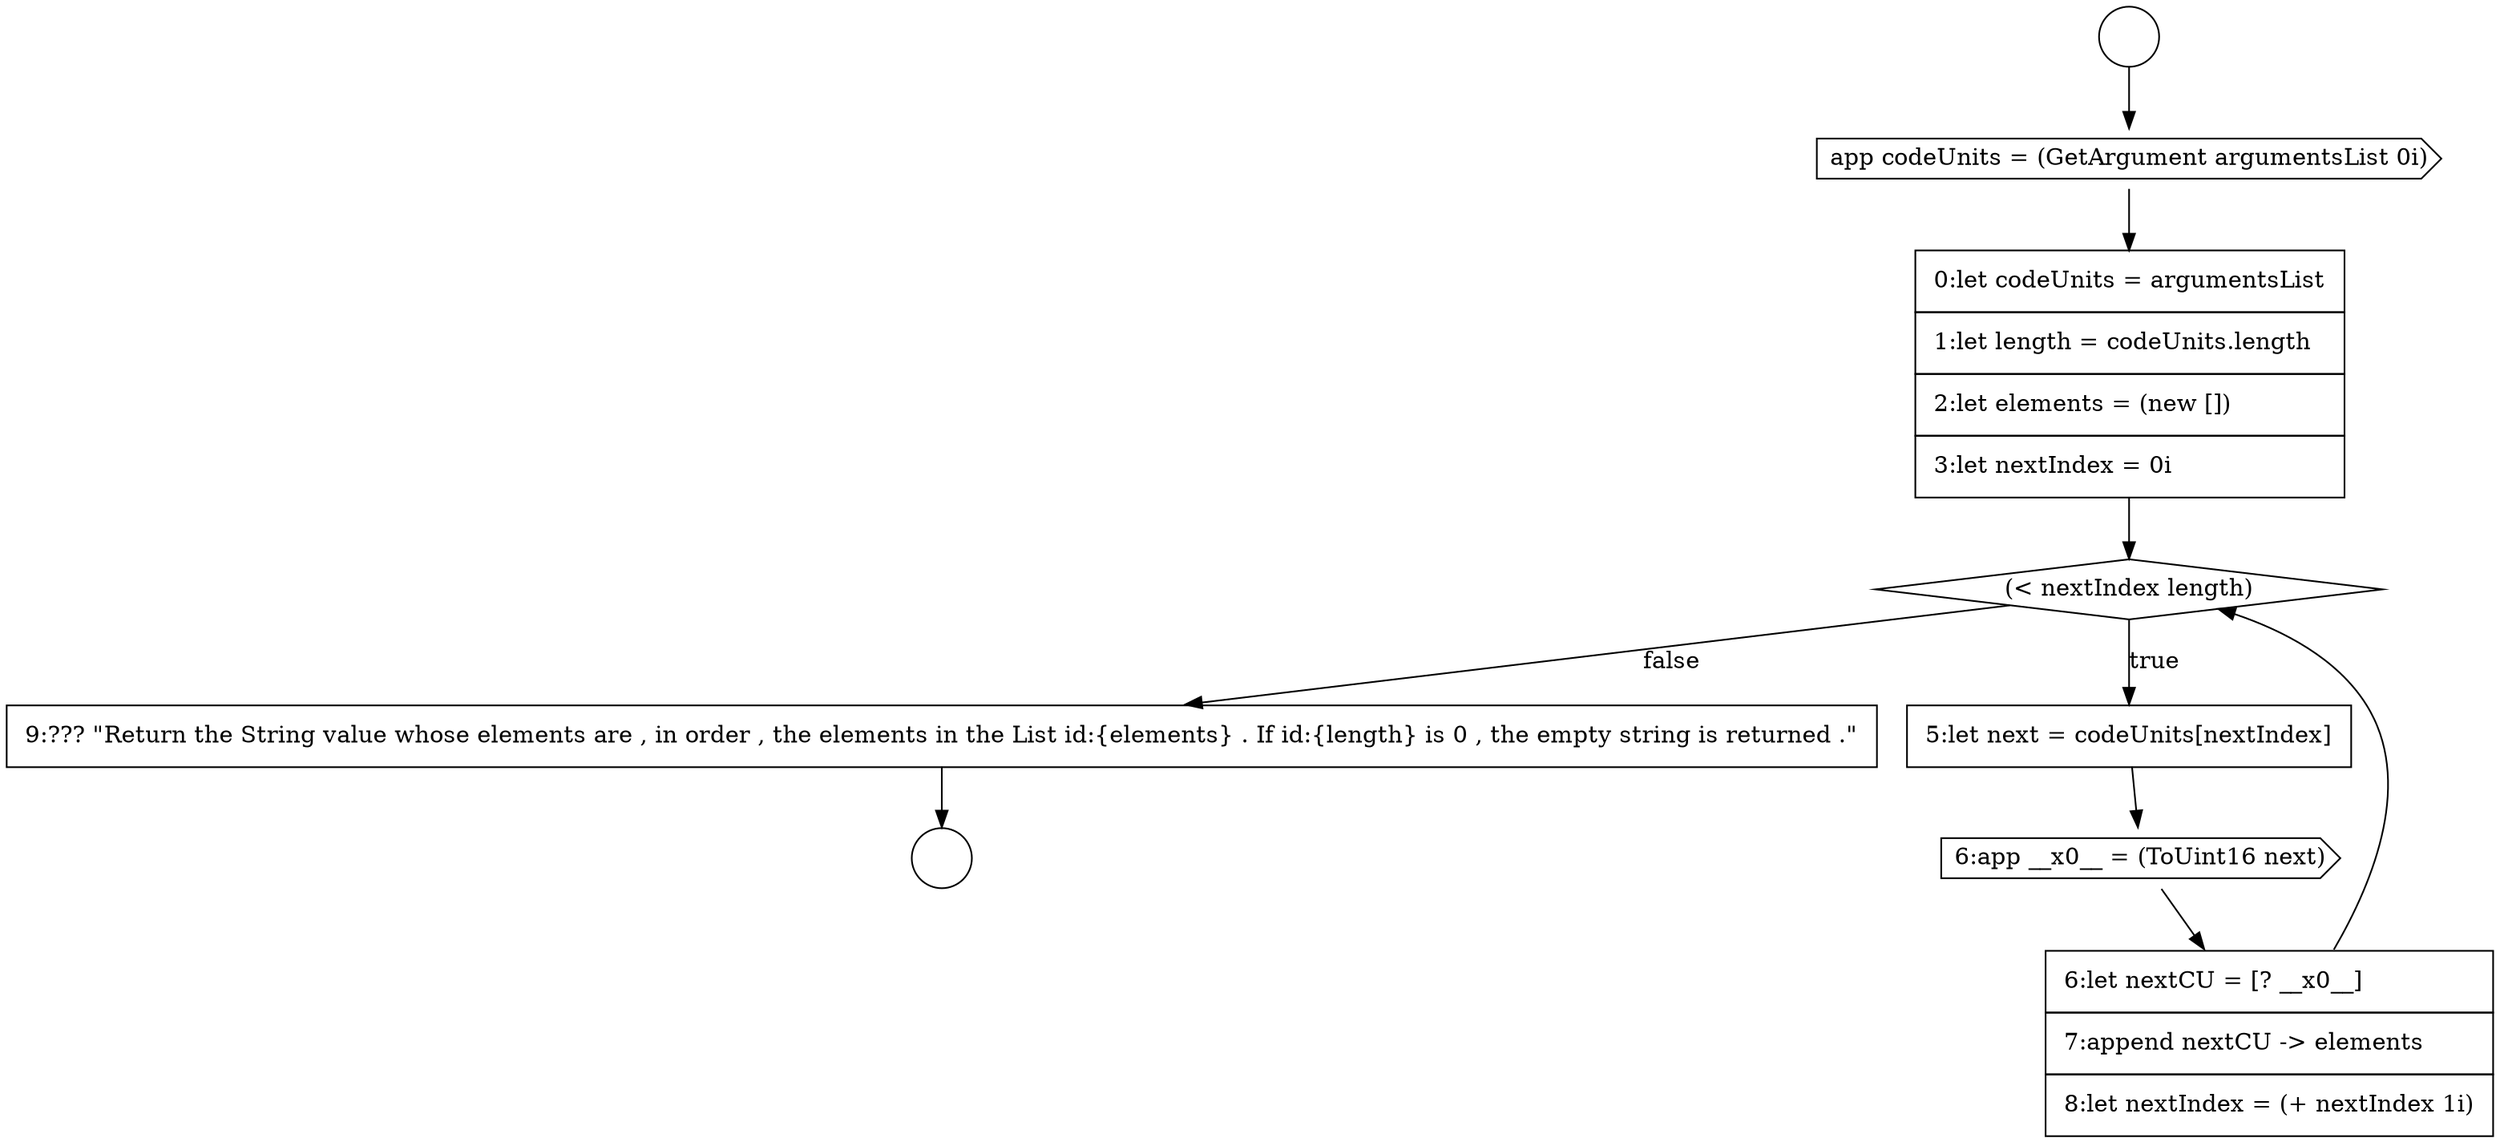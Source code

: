 digraph {
  node12055 [shape=none, margin=0, label=<<font color="black">
    <table border="0" cellborder="1" cellspacing="0" cellpadding="10">
      <tr><td align="left">9:??? &quot;Return the String value whose elements are , in order , the elements in the List id:{elements} . If id:{length} is 0 , the empty string is returned .&quot;</td></tr>
    </table>
  </font>> color="black" fillcolor="white" style=filled]
  node12051 [shape=diamond, label=<<font color="black">(&lt; nextIndex length)</font>> color="black" fillcolor="white" style=filled]
  node12052 [shape=none, margin=0, label=<<font color="black">
    <table border="0" cellborder="1" cellspacing="0" cellpadding="10">
      <tr><td align="left">5:let next = codeUnits[nextIndex]</td></tr>
    </table>
  </font>> color="black" fillcolor="white" style=filled]
  node12053 [shape=cds, label=<<font color="black">6:app __x0__ = (ToUint16 next)</font>> color="black" fillcolor="white" style=filled]
  node12049 [shape=cds, label=<<font color="black">app codeUnits = (GetArgument argumentsList 0i)</font>> color="black" fillcolor="white" style=filled]
  node12048 [shape=circle label=" " color="black" fillcolor="white" style=filled]
  node12054 [shape=none, margin=0, label=<<font color="black">
    <table border="0" cellborder="1" cellspacing="0" cellpadding="10">
      <tr><td align="left">6:let nextCU = [? __x0__]</td></tr>
      <tr><td align="left">7:append nextCU -&gt; elements</td></tr>
      <tr><td align="left">8:let nextIndex = (+ nextIndex 1i)</td></tr>
    </table>
  </font>> color="black" fillcolor="white" style=filled]
  node12050 [shape=none, margin=0, label=<<font color="black">
    <table border="0" cellborder="1" cellspacing="0" cellpadding="10">
      <tr><td align="left">0:let codeUnits = argumentsList</td></tr>
      <tr><td align="left">1:let length = codeUnits.length</td></tr>
      <tr><td align="left">2:let elements = (new [])</td></tr>
      <tr><td align="left">3:let nextIndex = 0i</td></tr>
    </table>
  </font>> color="black" fillcolor="white" style=filled]
  node12047 [shape=circle label=" " color="black" fillcolor="white" style=filled]
  node12054 -> node12051 [ color="black"]
  node12050 -> node12051 [ color="black"]
  node12052 -> node12053 [ color="black"]
  node12049 -> node12050 [ color="black"]
  node12047 -> node12049 [ color="black"]
  node12055 -> node12048 [ color="black"]
  node12051 -> node12052 [label=<<font color="black">true</font>> color="black"]
  node12051 -> node12055 [label=<<font color="black">false</font>> color="black"]
  node12053 -> node12054 [ color="black"]
}
